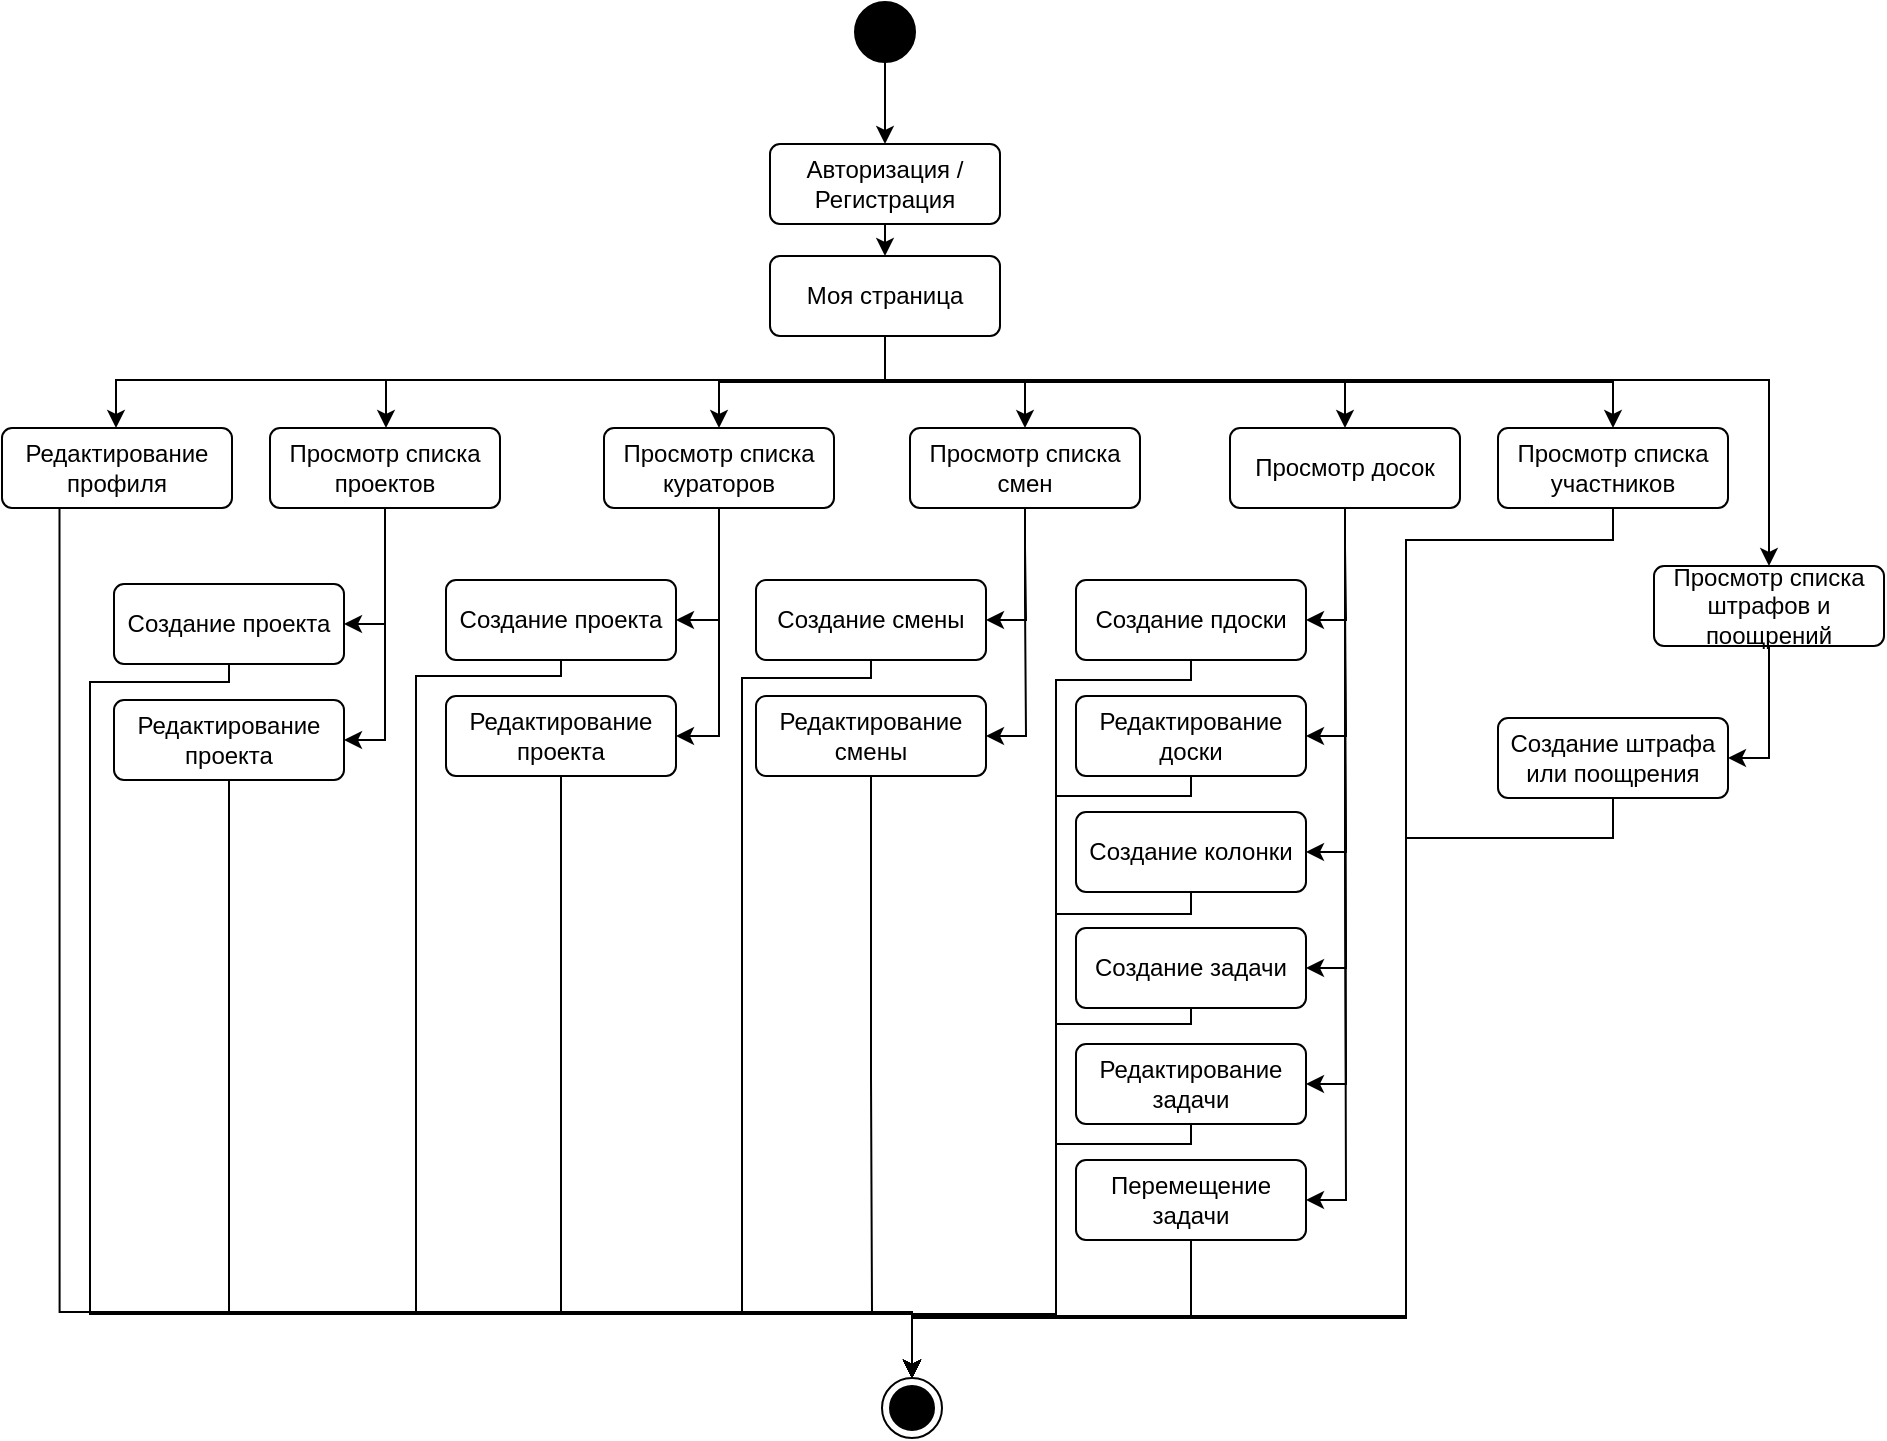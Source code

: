 <mxfile version="24.4.4" type="github">
  <diagram name="Страница — 1" id="yvScU6MNKQIYZISF7Qfs">
    <mxGraphModel dx="1471" dy="665" grid="0" gridSize="10" guides="1" tooltips="1" connect="1" arrows="1" fold="1" page="0" pageScale="1" pageWidth="827" pageHeight="1169" math="0" shadow="0">
      <root>
        <mxCell id="0" />
        <mxCell id="1" parent="0" />
        <mxCell id="puGECBo76ahZ69Il4i2j-3" style="edgeStyle=orthogonalEdgeStyle;rounded=0;orthogonalLoop=1;jettySize=auto;html=1;entryX=0.5;entryY=0;entryDx=0;entryDy=0;" edge="1" parent="1" source="puGECBo76ahZ69Il4i2j-1" target="puGECBo76ahZ69Il4i2j-2">
          <mxGeometry relative="1" as="geometry" />
        </mxCell>
        <mxCell id="puGECBo76ahZ69Il4i2j-1" value="" style="ellipse;fillColor=strokeColor;html=1;" vertex="1" parent="1">
          <mxGeometry x="210.5" y="30" width="30" height="30" as="geometry" />
        </mxCell>
        <mxCell id="puGECBo76ahZ69Il4i2j-5" style="edgeStyle=orthogonalEdgeStyle;rounded=0;orthogonalLoop=1;jettySize=auto;html=1;exitX=0.5;exitY=1;exitDx=0;exitDy=0;entryX=0.5;entryY=0;entryDx=0;entryDy=0;" edge="1" parent="1" source="puGECBo76ahZ69Il4i2j-2" target="puGECBo76ahZ69Il4i2j-4">
          <mxGeometry relative="1" as="geometry" />
        </mxCell>
        <mxCell id="puGECBo76ahZ69Il4i2j-2" value="Авторизация / Регистрация" style="html=1;align=center;verticalAlign=middle;rounded=1;absoluteArcSize=1;arcSize=10;dashed=0;whiteSpace=wrap;" vertex="1" parent="1">
          <mxGeometry x="168" y="101" width="115" height="40" as="geometry" />
        </mxCell>
        <mxCell id="puGECBo76ahZ69Il4i2j-11" value="" style="edgeStyle=orthogonalEdgeStyle;rounded=0;orthogonalLoop=1;jettySize=auto;html=1;exitX=0.5;exitY=1;exitDx=0;exitDy=0;entryX=0.5;entryY=0;entryDx=0;entryDy=0;" edge="1" parent="1" source="puGECBo76ahZ69Il4i2j-4" target="puGECBo76ahZ69Il4i2j-10">
          <mxGeometry relative="1" as="geometry">
            <Array as="points">
              <mxPoint x="226" y="219" />
              <mxPoint x="-159" y="219" />
              <mxPoint x="-159" y="243" />
            </Array>
          </mxGeometry>
        </mxCell>
        <mxCell id="puGECBo76ahZ69Il4i2j-13" value="" style="edgeStyle=orthogonalEdgeStyle;rounded=0;orthogonalLoop=1;jettySize=auto;html=1;exitX=0.5;exitY=1;exitDx=0;exitDy=0;entryX=0.5;entryY=0;entryDx=0;entryDy=0;" edge="1" parent="1" source="puGECBo76ahZ69Il4i2j-4" target="puGECBo76ahZ69Il4i2j-12">
          <mxGeometry relative="1" as="geometry">
            <Array as="points">
              <mxPoint x="226" y="219" />
              <mxPoint x="-24" y="219" />
              <mxPoint x="-24" y="243" />
            </Array>
          </mxGeometry>
        </mxCell>
        <mxCell id="puGECBo76ahZ69Il4i2j-17" style="edgeStyle=orthogonalEdgeStyle;rounded=0;orthogonalLoop=1;jettySize=auto;html=1;exitX=0.5;exitY=1;exitDx=0;exitDy=0;entryX=0.5;entryY=0;entryDx=0;entryDy=0;" edge="1" parent="1" source="puGECBo76ahZ69Il4i2j-4" target="puGECBo76ahZ69Il4i2j-14">
          <mxGeometry relative="1" as="geometry" />
        </mxCell>
        <mxCell id="puGECBo76ahZ69Il4i2j-18" style="edgeStyle=orthogonalEdgeStyle;rounded=0;orthogonalLoop=1;jettySize=auto;html=1;entryX=0.5;entryY=0;entryDx=0;entryDy=0;exitX=0.5;exitY=1;exitDx=0;exitDy=0;" edge="1" parent="1" source="puGECBo76ahZ69Il4i2j-4" target="puGECBo76ahZ69Il4i2j-15">
          <mxGeometry relative="1" as="geometry" />
        </mxCell>
        <mxCell id="puGECBo76ahZ69Il4i2j-19" style="edgeStyle=orthogonalEdgeStyle;rounded=0;orthogonalLoop=1;jettySize=auto;html=1;exitX=0.5;exitY=1;exitDx=0;exitDy=0;" edge="1" parent="1" source="puGECBo76ahZ69Il4i2j-4" target="puGECBo76ahZ69Il4i2j-16">
          <mxGeometry relative="1" as="geometry" />
        </mxCell>
        <mxCell id="puGECBo76ahZ69Il4i2j-22" style="edgeStyle=orthogonalEdgeStyle;rounded=0;orthogonalLoop=1;jettySize=auto;html=1;exitX=0.5;exitY=1;exitDx=0;exitDy=0;entryX=0.5;entryY=0;entryDx=0;entryDy=0;" edge="1" parent="1" source="puGECBo76ahZ69Il4i2j-4" target="puGECBo76ahZ69Il4i2j-20">
          <mxGeometry relative="1" as="geometry" />
        </mxCell>
        <mxCell id="puGECBo76ahZ69Il4i2j-23" style="edgeStyle=orthogonalEdgeStyle;rounded=0;orthogonalLoop=1;jettySize=auto;html=1;exitX=0.5;exitY=1;exitDx=0;exitDy=0;entryX=0.5;entryY=0;entryDx=0;entryDy=0;" edge="1" parent="1" source="puGECBo76ahZ69Il4i2j-4" target="puGECBo76ahZ69Il4i2j-21">
          <mxGeometry relative="1" as="geometry">
            <Array as="points">
              <mxPoint x="226" y="219" />
              <mxPoint x="668" y="219" />
            </Array>
          </mxGeometry>
        </mxCell>
        <mxCell id="puGECBo76ahZ69Il4i2j-4" value="Моя страница" style="html=1;align=center;verticalAlign=middle;rounded=1;absoluteArcSize=1;arcSize=10;dashed=0;whiteSpace=wrap;" vertex="1" parent="1">
          <mxGeometry x="168" y="157" width="115" height="40" as="geometry" />
        </mxCell>
        <mxCell id="puGECBo76ahZ69Il4i2j-49" style="edgeStyle=orthogonalEdgeStyle;rounded=0;orthogonalLoop=1;jettySize=auto;html=1;exitX=0.25;exitY=1;exitDx=0;exitDy=0;entryX=0.5;entryY=0;entryDx=0;entryDy=0;" edge="1" parent="1" source="puGECBo76ahZ69Il4i2j-10" target="puGECBo76ahZ69Il4i2j-48">
          <mxGeometry relative="1" as="geometry">
            <Array as="points">
              <mxPoint x="-187" y="685" />
              <mxPoint x="239" y="685" />
            </Array>
          </mxGeometry>
        </mxCell>
        <mxCell id="puGECBo76ahZ69Il4i2j-10" value="Редактирование профиля" style="html=1;align=center;verticalAlign=middle;rounded=1;absoluteArcSize=1;arcSize=10;dashed=0;whiteSpace=wrap;flipV=1;flipH=0;direction=east;" vertex="1" parent="1">
          <mxGeometry x="-216" y="243" width="115" height="40" as="geometry" />
        </mxCell>
        <mxCell id="puGECBo76ahZ69Il4i2j-25" value="" style="edgeStyle=orthogonalEdgeStyle;rounded=0;orthogonalLoop=1;jettySize=auto;html=1;entryX=1;entryY=0.5;entryDx=0;entryDy=0;" edge="1" parent="1" source="puGECBo76ahZ69Il4i2j-12" target="puGECBo76ahZ69Il4i2j-24">
          <mxGeometry relative="1" as="geometry" />
        </mxCell>
        <mxCell id="puGECBo76ahZ69Il4i2j-27" style="edgeStyle=orthogonalEdgeStyle;rounded=0;orthogonalLoop=1;jettySize=auto;html=1;exitX=0.5;exitY=1;exitDx=0;exitDy=0;entryX=1;entryY=0.5;entryDx=0;entryDy=0;" edge="1" parent="1" source="puGECBo76ahZ69Il4i2j-12" target="puGECBo76ahZ69Il4i2j-26">
          <mxGeometry relative="1" as="geometry" />
        </mxCell>
        <mxCell id="puGECBo76ahZ69Il4i2j-12" value="Просмотр списка проектов" style="html=1;align=center;verticalAlign=middle;rounded=1;absoluteArcSize=1;arcSize=10;dashed=0;whiteSpace=wrap;flipV=1;flipH=0;direction=east;" vertex="1" parent="1">
          <mxGeometry x="-82" y="243" width="115" height="40" as="geometry" />
        </mxCell>
        <mxCell id="puGECBo76ahZ69Il4i2j-30" style="edgeStyle=orthogonalEdgeStyle;rounded=0;orthogonalLoop=1;jettySize=auto;html=1;entryX=1;entryY=0.5;entryDx=0;entryDy=0;" edge="1" parent="1" source="puGECBo76ahZ69Il4i2j-14" target="puGECBo76ahZ69Il4i2j-28">
          <mxGeometry relative="1" as="geometry" />
        </mxCell>
        <mxCell id="puGECBo76ahZ69Il4i2j-31" style="edgeStyle=orthogonalEdgeStyle;rounded=0;orthogonalLoop=1;jettySize=auto;html=1;entryX=1;entryY=0.5;entryDx=0;entryDy=0;" edge="1" parent="1" source="puGECBo76ahZ69Il4i2j-14" target="puGECBo76ahZ69Il4i2j-29">
          <mxGeometry relative="1" as="geometry" />
        </mxCell>
        <mxCell id="puGECBo76ahZ69Il4i2j-14" value="Просмотр списка кураторов" style="html=1;align=center;verticalAlign=middle;rounded=1;absoluteArcSize=1;arcSize=10;dashed=0;whiteSpace=wrap;flipV=1;flipH=0;direction=east;" vertex="1" parent="1">
          <mxGeometry x="85" y="243" width="115" height="40" as="geometry" />
        </mxCell>
        <mxCell id="puGECBo76ahZ69Il4i2j-64" style="edgeStyle=orthogonalEdgeStyle;rounded=0;orthogonalLoop=1;jettySize=auto;html=1;exitX=0.5;exitY=1;exitDx=0;exitDy=0;entryX=1;entryY=0.5;entryDx=0;entryDy=0;" edge="1" parent="1" source="puGECBo76ahZ69Il4i2j-15" target="puGECBo76ahZ69Il4i2j-62">
          <mxGeometry relative="1" as="geometry" />
        </mxCell>
        <mxCell id="puGECBo76ahZ69Il4i2j-65" style="edgeStyle=orthogonalEdgeStyle;rounded=0;orthogonalLoop=1;jettySize=auto;html=1;exitX=0.5;exitY=1;exitDx=0;exitDy=0;entryX=1;entryY=0.5;entryDx=0;entryDy=0;" edge="1" parent="1" source="puGECBo76ahZ69Il4i2j-15" target="puGECBo76ahZ69Il4i2j-63">
          <mxGeometry relative="1" as="geometry" />
        </mxCell>
        <mxCell id="puGECBo76ahZ69Il4i2j-15" value="Просмотр списка смен" style="html=1;align=center;verticalAlign=middle;rounded=1;absoluteArcSize=1;arcSize=10;dashed=0;whiteSpace=wrap;flipV=1;flipH=0;direction=east;" vertex="1" parent="1">
          <mxGeometry x="238" y="243" width="115" height="40" as="geometry" />
        </mxCell>
        <mxCell id="puGECBo76ahZ69Il4i2j-36" style="edgeStyle=orthogonalEdgeStyle;rounded=0;orthogonalLoop=1;jettySize=auto;html=1;exitX=0.5;exitY=1;exitDx=0;exitDy=0;entryX=1;entryY=0.5;entryDx=0;entryDy=0;" edge="1" parent="1" source="puGECBo76ahZ69Il4i2j-16" target="puGECBo76ahZ69Il4i2j-33">
          <mxGeometry relative="1" as="geometry" />
        </mxCell>
        <mxCell id="puGECBo76ahZ69Il4i2j-37" style="edgeStyle=orthogonalEdgeStyle;rounded=0;orthogonalLoop=1;jettySize=auto;html=1;exitX=0.5;exitY=1;exitDx=0;exitDy=0;entryX=1;entryY=0.5;entryDx=0;entryDy=0;" edge="1" parent="1" source="puGECBo76ahZ69Il4i2j-16" target="puGECBo76ahZ69Il4i2j-34">
          <mxGeometry relative="1" as="geometry" />
        </mxCell>
        <mxCell id="puGECBo76ahZ69Il4i2j-42" style="edgeStyle=orthogonalEdgeStyle;rounded=0;orthogonalLoop=1;jettySize=auto;html=1;exitX=0.5;exitY=1;exitDx=0;exitDy=0;entryX=1;entryY=0.5;entryDx=0;entryDy=0;" edge="1" parent="1" source="puGECBo76ahZ69Il4i2j-16" target="puGECBo76ahZ69Il4i2j-38">
          <mxGeometry relative="1" as="geometry" />
        </mxCell>
        <mxCell id="puGECBo76ahZ69Il4i2j-43" style="edgeStyle=orthogonalEdgeStyle;rounded=0;orthogonalLoop=1;jettySize=auto;html=1;exitX=0.5;exitY=1;exitDx=0;exitDy=0;entryX=1;entryY=0.5;entryDx=0;entryDy=0;" edge="1" parent="1" source="puGECBo76ahZ69Il4i2j-16" target="puGECBo76ahZ69Il4i2j-39">
          <mxGeometry relative="1" as="geometry" />
        </mxCell>
        <mxCell id="puGECBo76ahZ69Il4i2j-44" style="edgeStyle=orthogonalEdgeStyle;rounded=0;orthogonalLoop=1;jettySize=auto;html=1;exitX=0.5;exitY=1;exitDx=0;exitDy=0;entryX=1;entryY=0.5;entryDx=0;entryDy=0;" edge="1" parent="1" source="puGECBo76ahZ69Il4i2j-16" target="puGECBo76ahZ69Il4i2j-40">
          <mxGeometry relative="1" as="geometry" />
        </mxCell>
        <mxCell id="puGECBo76ahZ69Il4i2j-45" style="edgeStyle=orthogonalEdgeStyle;rounded=0;orthogonalLoop=1;jettySize=auto;html=1;exitX=0.5;exitY=1;exitDx=0;exitDy=0;entryX=1;entryY=0.5;entryDx=0;entryDy=0;" edge="1" parent="1" source="puGECBo76ahZ69Il4i2j-16" target="puGECBo76ahZ69Il4i2j-41">
          <mxGeometry relative="1" as="geometry" />
        </mxCell>
        <mxCell id="puGECBo76ahZ69Il4i2j-16" value="Просмотр досок" style="html=1;align=center;verticalAlign=middle;rounded=1;absoluteArcSize=1;arcSize=10;dashed=0;whiteSpace=wrap;flipV=1;flipH=0;direction=east;" vertex="1" parent="1">
          <mxGeometry x="398" y="243" width="115" height="40" as="geometry" />
        </mxCell>
        <mxCell id="puGECBo76ahZ69Il4i2j-69" style="edgeStyle=orthogonalEdgeStyle;rounded=0;orthogonalLoop=1;jettySize=auto;html=1;exitX=0.5;exitY=1;exitDx=0;exitDy=0;entryX=0.5;entryY=0;entryDx=0;entryDy=0;" edge="1" parent="1" source="puGECBo76ahZ69Il4i2j-20" target="puGECBo76ahZ69Il4i2j-48">
          <mxGeometry relative="1" as="geometry">
            <Array as="points">
              <mxPoint x="590" y="299" />
              <mxPoint x="486" y="299" />
              <mxPoint x="486" y="687" />
              <mxPoint x="239" y="687" />
            </Array>
          </mxGeometry>
        </mxCell>
        <mxCell id="puGECBo76ahZ69Il4i2j-20" value="Просмотр списка участников" style="html=1;align=center;verticalAlign=middle;rounded=1;absoluteArcSize=1;arcSize=10;dashed=0;whiteSpace=wrap;flipV=1;flipH=0;direction=east;" vertex="1" parent="1">
          <mxGeometry x="532" y="243" width="115" height="40" as="geometry" />
        </mxCell>
        <mxCell id="puGECBo76ahZ69Il4i2j-47" style="edgeStyle=orthogonalEdgeStyle;rounded=0;orthogonalLoop=1;jettySize=auto;html=1;entryX=1;entryY=0.5;entryDx=0;entryDy=0;" edge="1" parent="1" source="puGECBo76ahZ69Il4i2j-21" target="puGECBo76ahZ69Il4i2j-46">
          <mxGeometry relative="1" as="geometry" />
        </mxCell>
        <mxCell id="puGECBo76ahZ69Il4i2j-21" value="Просмотр списка штрафов и поощрений" style="html=1;align=center;verticalAlign=middle;rounded=1;absoluteArcSize=1;arcSize=10;dashed=0;whiteSpace=wrap;flipV=1;flipH=0;direction=east;" vertex="1" parent="1">
          <mxGeometry x="610" y="312" width="115" height="40" as="geometry" />
        </mxCell>
        <mxCell id="puGECBo76ahZ69Il4i2j-51" style="edgeStyle=orthogonalEdgeStyle;rounded=0;orthogonalLoop=1;jettySize=auto;html=1;entryX=0.5;entryY=0;entryDx=0;entryDy=0;exitX=0.5;exitY=1;exitDx=0;exitDy=0;" edge="1" parent="1" source="puGECBo76ahZ69Il4i2j-24" target="puGECBo76ahZ69Il4i2j-48">
          <mxGeometry relative="1" as="geometry">
            <Array as="points">
              <mxPoint x="-102" y="370" />
              <mxPoint x="-172" y="370" />
              <mxPoint x="-172" y="686" />
              <mxPoint x="239" y="686" />
            </Array>
          </mxGeometry>
        </mxCell>
        <mxCell id="puGECBo76ahZ69Il4i2j-24" value="Создание проекта" style="html=1;align=center;verticalAlign=middle;rounded=1;absoluteArcSize=1;arcSize=10;dashed=0;whiteSpace=wrap;" vertex="1" parent="1">
          <mxGeometry x="-160" y="321" width="115" height="40" as="geometry" />
        </mxCell>
        <mxCell id="puGECBo76ahZ69Il4i2j-52" style="edgeStyle=orthogonalEdgeStyle;rounded=0;orthogonalLoop=1;jettySize=auto;html=1;exitX=0.5;exitY=1;exitDx=0;exitDy=0;entryX=0.5;entryY=0;entryDx=0;entryDy=0;" edge="1" parent="1" source="puGECBo76ahZ69Il4i2j-26" target="puGECBo76ahZ69Il4i2j-48">
          <mxGeometry relative="1" as="geometry">
            <mxPoint x="191.091" y="644.713" as="targetPoint" />
            <Array as="points">
              <mxPoint x="-103" y="685" />
              <mxPoint x="239" y="685" />
            </Array>
          </mxGeometry>
        </mxCell>
        <mxCell id="puGECBo76ahZ69Il4i2j-26" value="Редактирование проекта" style="html=1;align=center;verticalAlign=middle;rounded=1;absoluteArcSize=1;arcSize=10;dashed=0;whiteSpace=wrap;" vertex="1" parent="1">
          <mxGeometry x="-160" y="379" width="115" height="40" as="geometry" />
        </mxCell>
        <mxCell id="puGECBo76ahZ69Il4i2j-53" style="edgeStyle=orthogonalEdgeStyle;rounded=0;orthogonalLoop=1;jettySize=auto;html=1;exitX=0.5;exitY=1;exitDx=0;exitDy=0;entryX=0.5;entryY=0;entryDx=0;entryDy=0;" edge="1" parent="1" source="puGECBo76ahZ69Il4i2j-28" target="puGECBo76ahZ69Il4i2j-48">
          <mxGeometry relative="1" as="geometry">
            <Array as="points">
              <mxPoint x="64" y="367" />
              <mxPoint x="-9" y="367" />
              <mxPoint x="-9" y="685" />
              <mxPoint x="239" y="685" />
            </Array>
          </mxGeometry>
        </mxCell>
        <mxCell id="puGECBo76ahZ69Il4i2j-28" value="Создание проекта" style="html=1;align=center;verticalAlign=middle;rounded=1;absoluteArcSize=1;arcSize=10;dashed=0;whiteSpace=wrap;" vertex="1" parent="1">
          <mxGeometry x="6" y="319" width="115" height="40" as="geometry" />
        </mxCell>
        <mxCell id="puGECBo76ahZ69Il4i2j-54" style="edgeStyle=orthogonalEdgeStyle;rounded=0;orthogonalLoop=1;jettySize=auto;html=1;exitX=0.5;exitY=1;exitDx=0;exitDy=0;entryX=0.5;entryY=0;entryDx=0;entryDy=0;" edge="1" parent="1" source="puGECBo76ahZ69Il4i2j-29" target="puGECBo76ahZ69Il4i2j-48">
          <mxGeometry relative="1" as="geometry">
            <Array as="points">
              <mxPoint x="63" y="685" />
              <mxPoint x="239" y="685" />
            </Array>
          </mxGeometry>
        </mxCell>
        <mxCell id="puGECBo76ahZ69Il4i2j-29" value="Редактирование проекта" style="html=1;align=center;verticalAlign=middle;rounded=1;absoluteArcSize=1;arcSize=10;dashed=0;whiteSpace=wrap;" vertex="1" parent="1">
          <mxGeometry x="6" y="377" width="115" height="40" as="geometry" />
        </mxCell>
        <mxCell id="puGECBo76ahZ69Il4i2j-55" style="edgeStyle=orthogonalEdgeStyle;rounded=0;orthogonalLoop=1;jettySize=auto;html=1;exitX=0.5;exitY=1;exitDx=0;exitDy=0;entryX=0.5;entryY=0;entryDx=0;entryDy=0;" edge="1" parent="1" source="puGECBo76ahZ69Il4i2j-33" target="puGECBo76ahZ69Il4i2j-48">
          <mxGeometry relative="1" as="geometry">
            <mxPoint x="239.321" y="717.44" as="targetPoint" />
            <Array as="points">
              <mxPoint x="379" y="369" />
              <mxPoint x="311" y="369" />
              <mxPoint x="311" y="687" />
              <mxPoint x="239" y="687" />
            </Array>
          </mxGeometry>
        </mxCell>
        <mxCell id="puGECBo76ahZ69Il4i2j-33" value="Создание пдоски" style="html=1;align=center;verticalAlign=middle;rounded=1;absoluteArcSize=1;arcSize=10;dashed=0;whiteSpace=wrap;" vertex="1" parent="1">
          <mxGeometry x="321" y="319" width="115" height="40" as="geometry" />
        </mxCell>
        <mxCell id="puGECBo76ahZ69Il4i2j-56" style="edgeStyle=orthogonalEdgeStyle;rounded=0;orthogonalLoop=1;jettySize=auto;html=1;exitX=0.5;exitY=1;exitDx=0;exitDy=0;entryX=0.5;entryY=0;entryDx=0;entryDy=0;" edge="1" parent="1" source="puGECBo76ahZ69Il4i2j-34" target="puGECBo76ahZ69Il4i2j-48">
          <mxGeometry relative="1" as="geometry">
            <Array as="points">
              <mxPoint x="379" y="427" />
              <mxPoint x="311" y="427" />
              <mxPoint x="311" y="686" />
              <mxPoint x="239" y="686" />
            </Array>
          </mxGeometry>
        </mxCell>
        <mxCell id="puGECBo76ahZ69Il4i2j-34" value="Редактирование доски" style="html=1;align=center;verticalAlign=middle;rounded=1;absoluteArcSize=1;arcSize=10;dashed=0;whiteSpace=wrap;" vertex="1" parent="1">
          <mxGeometry x="321" y="377" width="115" height="40" as="geometry" />
        </mxCell>
        <mxCell id="puGECBo76ahZ69Il4i2j-57" style="edgeStyle=orthogonalEdgeStyle;rounded=0;orthogonalLoop=1;jettySize=auto;html=1;exitX=0.5;exitY=1;exitDx=0;exitDy=0;" edge="1" parent="1" source="puGECBo76ahZ69Il4i2j-38" target="puGECBo76ahZ69Il4i2j-48">
          <mxGeometry relative="1" as="geometry">
            <Array as="points">
              <mxPoint x="379" y="486" />
              <mxPoint x="311" y="486" />
              <mxPoint x="311" y="687" />
              <mxPoint x="239" y="687" />
            </Array>
          </mxGeometry>
        </mxCell>
        <mxCell id="puGECBo76ahZ69Il4i2j-38" value="Создание колонки" style="html=1;align=center;verticalAlign=middle;rounded=1;absoluteArcSize=1;arcSize=10;dashed=0;whiteSpace=wrap;" vertex="1" parent="1">
          <mxGeometry x="321" y="435" width="115" height="40" as="geometry" />
        </mxCell>
        <mxCell id="puGECBo76ahZ69Il4i2j-58" style="edgeStyle=orthogonalEdgeStyle;rounded=0;orthogonalLoop=1;jettySize=auto;html=1;exitX=0.5;exitY=1;exitDx=0;exitDy=0;" edge="1" parent="1" source="puGECBo76ahZ69Il4i2j-39" target="puGECBo76ahZ69Il4i2j-48">
          <mxGeometry relative="1" as="geometry">
            <Array as="points">
              <mxPoint x="379" y="541" />
              <mxPoint x="311" y="541" />
              <mxPoint x="311" y="686" />
              <mxPoint x="239" y="686" />
            </Array>
          </mxGeometry>
        </mxCell>
        <mxCell id="puGECBo76ahZ69Il4i2j-39" value="Создание задачи" style="html=1;align=center;verticalAlign=middle;rounded=1;absoluteArcSize=1;arcSize=10;dashed=0;whiteSpace=wrap;" vertex="1" parent="1">
          <mxGeometry x="321" y="493" width="115" height="40" as="geometry" />
        </mxCell>
        <mxCell id="puGECBo76ahZ69Il4i2j-59" style="edgeStyle=orthogonalEdgeStyle;rounded=0;orthogonalLoop=1;jettySize=auto;html=1;exitX=0.5;exitY=1;exitDx=0;exitDy=0;" edge="1" parent="1" source="puGECBo76ahZ69Il4i2j-40" target="puGECBo76ahZ69Il4i2j-48">
          <mxGeometry relative="1" as="geometry">
            <Array as="points">
              <mxPoint x="379" y="601" />
              <mxPoint x="311" y="601" />
              <mxPoint x="311" y="686" />
              <mxPoint x="239" y="686" />
            </Array>
          </mxGeometry>
        </mxCell>
        <mxCell id="puGECBo76ahZ69Il4i2j-40" value="Редактирование задачи" style="html=1;align=center;verticalAlign=middle;rounded=1;absoluteArcSize=1;arcSize=10;dashed=0;whiteSpace=wrap;" vertex="1" parent="1">
          <mxGeometry x="321" y="551" width="115" height="40" as="geometry" />
        </mxCell>
        <mxCell id="puGECBo76ahZ69Il4i2j-60" style="edgeStyle=orthogonalEdgeStyle;rounded=0;orthogonalLoop=1;jettySize=auto;html=1;exitX=0.5;exitY=1;exitDx=0;exitDy=0;" edge="1" parent="1" source="puGECBo76ahZ69Il4i2j-41" target="puGECBo76ahZ69Il4i2j-48">
          <mxGeometry relative="1" as="geometry">
            <Array as="points">
              <mxPoint x="379" y="687" />
              <mxPoint x="239" y="687" />
            </Array>
          </mxGeometry>
        </mxCell>
        <mxCell id="puGECBo76ahZ69Il4i2j-41" value="Перемещение задачи" style="html=1;align=center;verticalAlign=middle;rounded=1;absoluteArcSize=1;arcSize=10;dashed=0;whiteSpace=wrap;" vertex="1" parent="1">
          <mxGeometry x="321" y="609" width="115" height="40" as="geometry" />
        </mxCell>
        <mxCell id="puGECBo76ahZ69Il4i2j-70" style="edgeStyle=orthogonalEdgeStyle;rounded=0;orthogonalLoop=1;jettySize=auto;html=1;entryX=0.5;entryY=0;entryDx=0;entryDy=0;exitX=0.5;exitY=1;exitDx=0;exitDy=0;" edge="1" parent="1" source="puGECBo76ahZ69Il4i2j-46" target="puGECBo76ahZ69Il4i2j-48">
          <mxGeometry relative="1" as="geometry">
            <Array as="points">
              <mxPoint x="589" y="448" />
              <mxPoint x="486" y="448" />
              <mxPoint x="486" y="688" />
              <mxPoint x="239" y="688" />
            </Array>
          </mxGeometry>
        </mxCell>
        <mxCell id="puGECBo76ahZ69Il4i2j-46" value="Создание штрафа или поощрения" style="html=1;align=center;verticalAlign=middle;rounded=1;absoluteArcSize=1;arcSize=10;dashed=0;whiteSpace=wrap;" vertex="1" parent="1">
          <mxGeometry x="532" y="388" width="115" height="40" as="geometry" />
        </mxCell>
        <mxCell id="puGECBo76ahZ69Il4i2j-48" value="" style="ellipse;html=1;shape=endState;fillColor=strokeColor;" vertex="1" parent="1">
          <mxGeometry x="224" y="718" width="30" height="30" as="geometry" />
        </mxCell>
        <mxCell id="puGECBo76ahZ69Il4i2j-67" style="edgeStyle=orthogonalEdgeStyle;rounded=0;orthogonalLoop=1;jettySize=auto;html=1;exitX=0.5;exitY=1;exitDx=0;exitDy=0;entryX=0.5;entryY=0;entryDx=0;entryDy=0;" edge="1" parent="1" source="puGECBo76ahZ69Il4i2j-62" target="puGECBo76ahZ69Il4i2j-48">
          <mxGeometry relative="1" as="geometry">
            <Array as="points">
              <mxPoint x="219" y="368" />
              <mxPoint x="154" y="368" />
              <mxPoint x="154" y="685" />
              <mxPoint x="239" y="685" />
            </Array>
          </mxGeometry>
        </mxCell>
        <mxCell id="puGECBo76ahZ69Il4i2j-62" value="Создание смены" style="html=1;align=center;verticalAlign=middle;rounded=1;absoluteArcSize=1;arcSize=10;dashed=0;whiteSpace=wrap;" vertex="1" parent="1">
          <mxGeometry x="161" y="319" width="115" height="40" as="geometry" />
        </mxCell>
        <mxCell id="puGECBo76ahZ69Il4i2j-66" style="edgeStyle=orthogonalEdgeStyle;rounded=0;orthogonalLoop=1;jettySize=auto;html=1;exitX=0.5;exitY=1;exitDx=0;exitDy=0;entryX=0.5;entryY=0;entryDx=0;entryDy=0;" edge="1" parent="1" source="puGECBo76ahZ69Il4i2j-63" target="puGECBo76ahZ69Il4i2j-48">
          <mxGeometry relative="1" as="geometry">
            <Array as="points">
              <mxPoint x="219" y="568" />
              <mxPoint x="219" y="568" />
              <mxPoint x="219" y="685" />
              <mxPoint x="239" y="685" />
            </Array>
          </mxGeometry>
        </mxCell>
        <mxCell id="puGECBo76ahZ69Il4i2j-63" value="Редактирование смены" style="html=1;align=center;verticalAlign=middle;rounded=1;absoluteArcSize=1;arcSize=10;dashed=0;whiteSpace=wrap;" vertex="1" parent="1">
          <mxGeometry x="161" y="377" width="115" height="40" as="geometry" />
        </mxCell>
      </root>
    </mxGraphModel>
  </diagram>
</mxfile>
